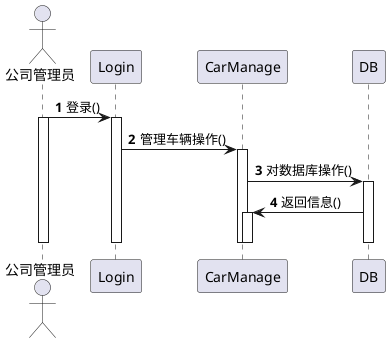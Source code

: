 @startuml
'https://plantuml.com/sequence-diagram

autonumber

actor 公司管理员
participant Login
participant CarManage
participant DB

公司管理员->Login :登录()
activate 公司管理员
activate Login
Login->CarManage  : 管理车辆操作()
activate CarManage
CarManage->DB :对数据库操作()
activate DB
CarManage<-DB :返回信息()
activate CarManage
deactivate
deactivate
deactivate
deactivate
deactivate 公司管理员
@enduml